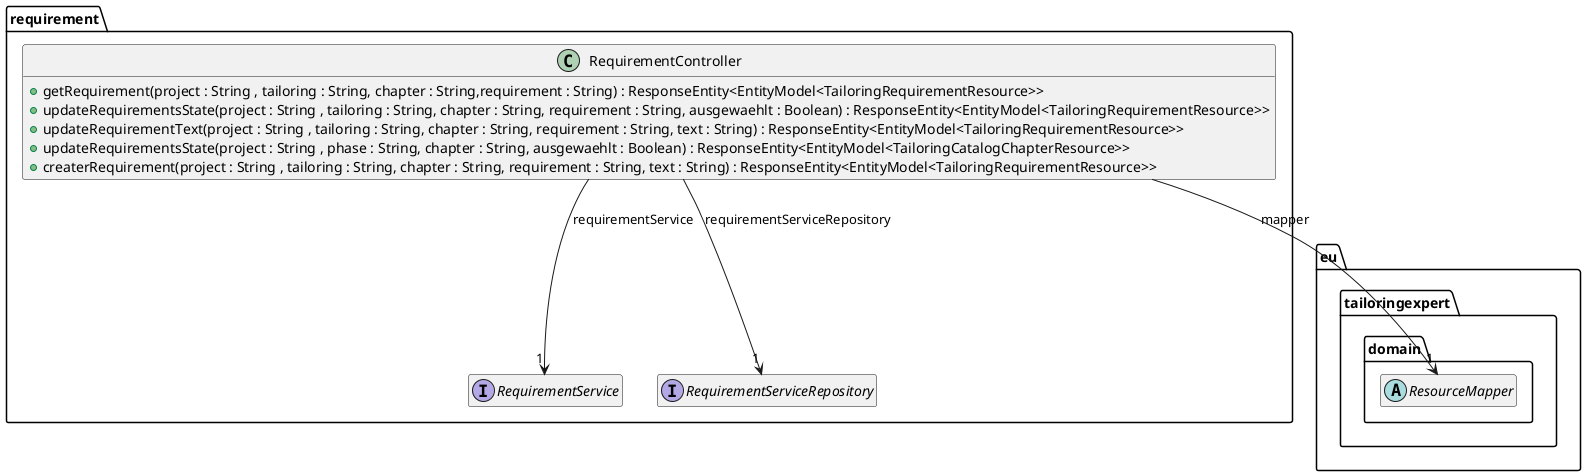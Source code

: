 @startuml Ebene3.png
hide empty members

package eu.tailoringexpert {
    package domain {
        abstract class ResourceMapper
    }
}

package requirement {
    interface RequirementService {
    }

    interface RequirementServiceRepository{
    }

    class RequirementController {
        +getRequirement(project : String , tailoring : String, chapter : String,requirement : String) : ResponseEntity<EntityModel<TailoringRequirementResource>>
        +updateRequirementsState(project : String , tailoring : String, chapter : String, requirement : String, ausgewaehlt : Boolean) : ResponseEntity<EntityModel<TailoringRequirementResource>>
        +updateRequirementText(project : String , tailoring : String, chapter : String, requirement : String, text : String) : ResponseEntity<EntityModel<TailoringRequirementResource>>
        +updateRequirementsState(project : String , phase : String, chapter : String, ausgewaehlt : Boolean) : ResponseEntity<EntityModel<TailoringCatalogChapterResource>>
        +createrRequirement(project : String , tailoring : String, chapter : String, requirement : String, text : String) : ResponseEntity<EntityModel<TailoringRequirementResource>>
    }
    RequirementController --> "1" ResourceMapper : mapper
    RequirementController --> "1" RequirementService : requirementService
    RequirementController --> "1" RequirementServiceRepository : requirementServiceRepository

}
@enduml

